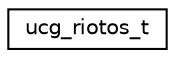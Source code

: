 digraph "Graphical Class Hierarchy"
{
 // LATEX_PDF_SIZE
  edge [fontname="Helvetica",fontsize="10",labelfontname="Helvetica",labelfontsize="10"];
  node [fontname="Helvetica",fontsize="10",shape=record];
  rankdir="LR";
  Node0 [label="ucg_riotos_t",height=0.2,width=0.4,color="black", fillcolor="white", style="filled",URL="$structucg__riotos__t.html",tooltip="Holds RIOT-OS specific peripheral data."];
}

